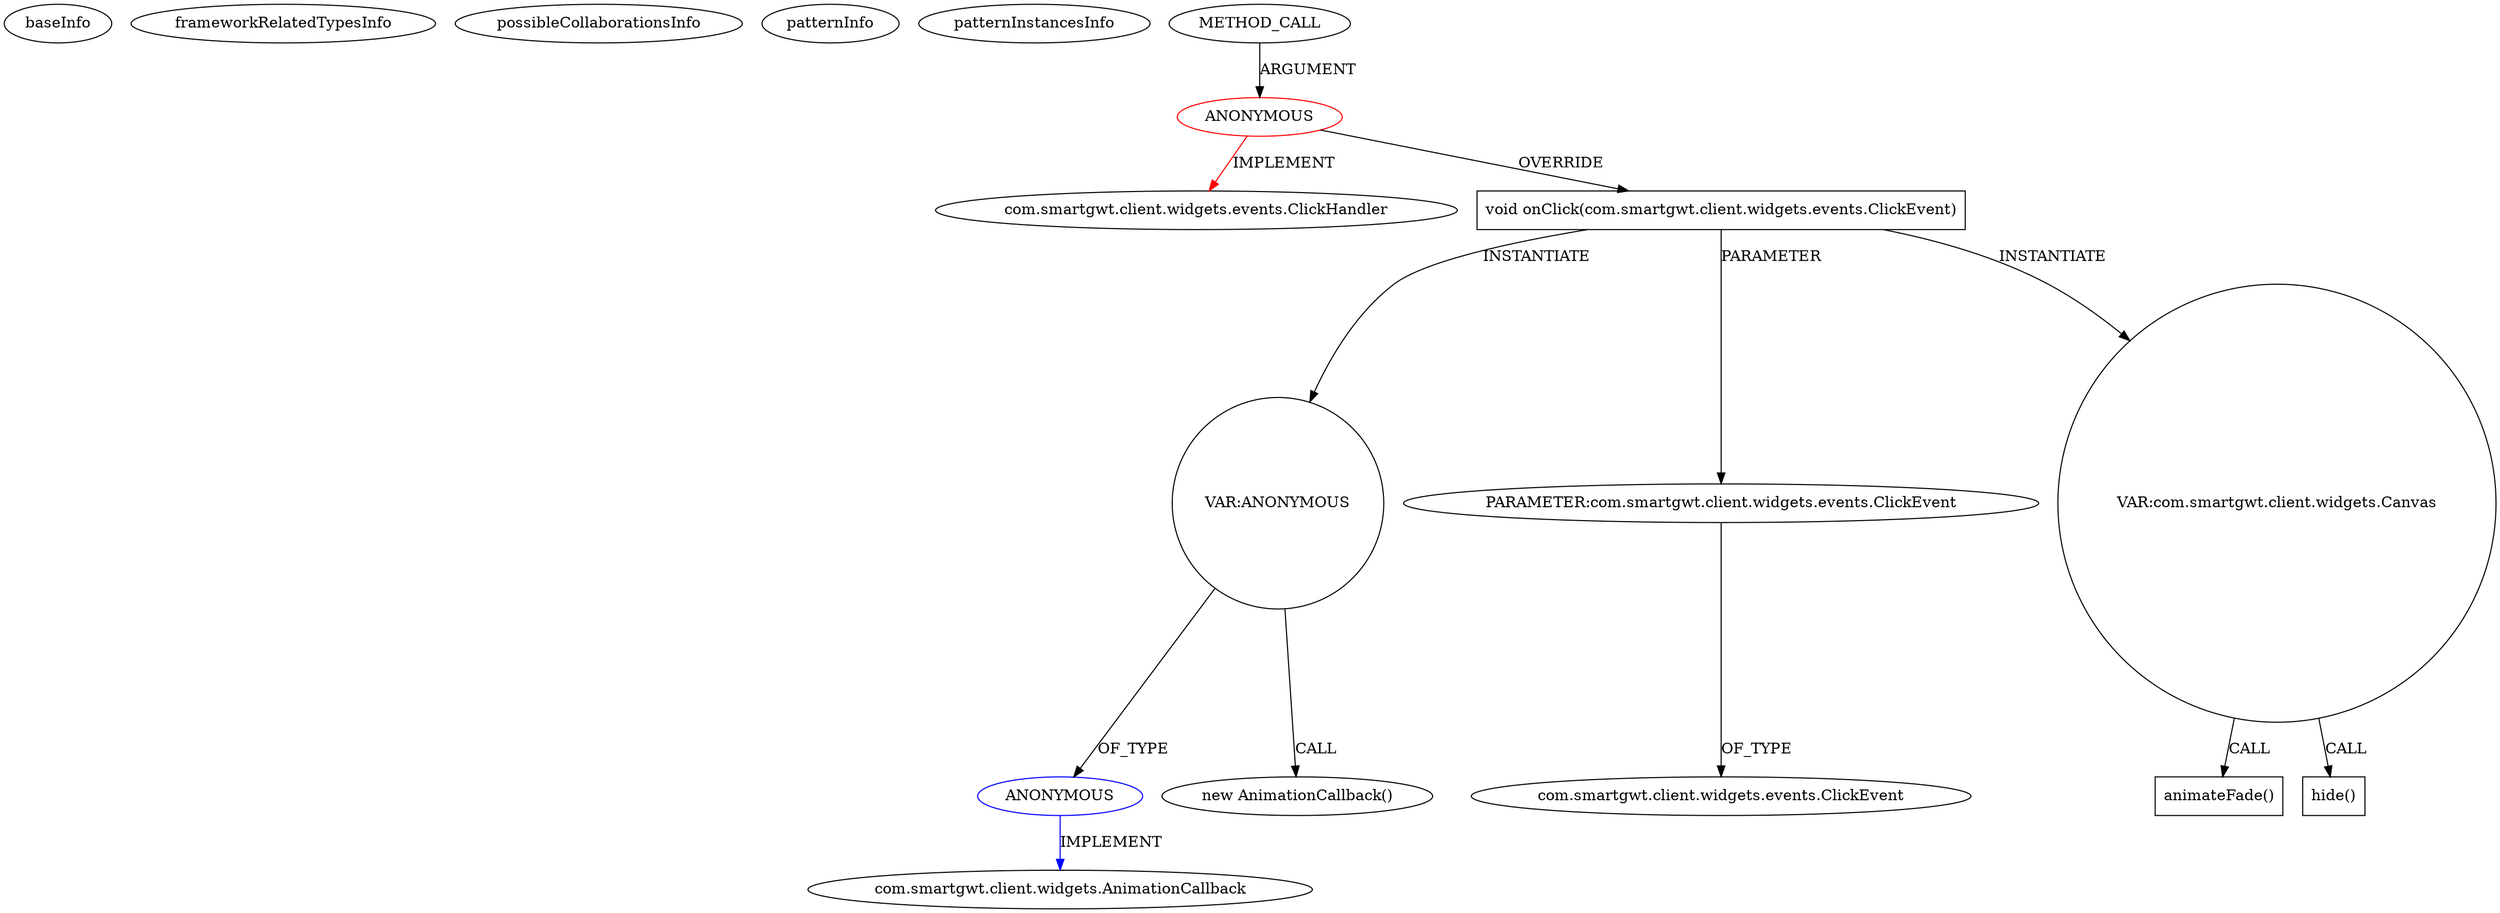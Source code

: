 digraph {
baseInfo[graphId=1356,category="pattern",isAnonymous=true,possibleRelation=true]
frameworkRelatedTypesInfo[0="com.smartgwt.client.widgets.events.ClickHandler"]
possibleCollaborationsInfo[0="1356~INSTANTIATION-OVERRIDING_METHOD_DECLARATION-~com.smartgwt.client.widgets.events.ClickHandler ~com.smartgwt.client.widgets.AnimationCallback ~true~true"]
patternInfo[frequency=2.0,patternRootClient=0]
patternInstancesInfo[0="Namrack-TeachToLearn~/Namrack-TeachToLearn/TeachToLearn-master/TeachToLearn/src/ttl/client/layout/MainLayout.java~void createMiddleBar()~350"]
1[label="com.smartgwt.client.widgets.events.ClickHandler",vertexType="FRAMEWORK_INTERFACE_TYPE",isFrameworkType=false]
0[label="ANONYMOUS",vertexType="ROOT_ANONYMOUS_DECLARATION",isFrameworkType=false,color=red]
2[label="METHOD_CALL",vertexType="OUTSIDE_CALL",isFrameworkType=false]
4[label="void onClick(com.smartgwt.client.widgets.events.ClickEvent)",vertexType="OVERRIDING_METHOD_DECLARATION",isFrameworkType=false,shape=box]
11[label="VAR:ANONYMOUS",vertexType="VARIABLE_EXPRESION",isFrameworkType=false,shape=circle]
12[label="ANONYMOUS",vertexType="REFERENCE_ANONYMOUS_DECLARATION",isFrameworkType=false,color=blue]
13[label="com.smartgwt.client.widgets.AnimationCallback",vertexType="FRAMEWORK_INTERFACE_TYPE",isFrameworkType=false]
5[label="PARAMETER:com.smartgwt.client.widgets.events.ClickEvent",vertexType="PARAMETER_DECLARATION",isFrameworkType=false]
10[label="new AnimationCallback()",vertexType="CONSTRUCTOR_CALL",isFrameworkType=false]
6[label="com.smartgwt.client.widgets.events.ClickEvent",vertexType="FRAMEWORK_CLASS_TYPE",isFrameworkType=false]
7[label="VAR:com.smartgwt.client.widgets.Canvas",vertexType="VARIABLE_EXPRESION",isFrameworkType=false,shape=circle]
8[label="animateFade()",vertexType="INSIDE_CALL",isFrameworkType=false,shape=box]
15[label="hide()",vertexType="INSIDE_CALL",isFrameworkType=false,shape=box]
11->10[label="CALL"]
4->11[label="INSTANTIATE"]
7->8[label="CALL"]
2->0[label="ARGUMENT"]
0->4[label="OVERRIDE"]
0->1[label="IMPLEMENT",color=red]
12->13[label="IMPLEMENT",color=blue]
4->7[label="INSTANTIATE"]
5->6[label="OF_TYPE"]
7->15[label="CALL"]
11->12[label="OF_TYPE"]
4->5[label="PARAMETER"]
}
